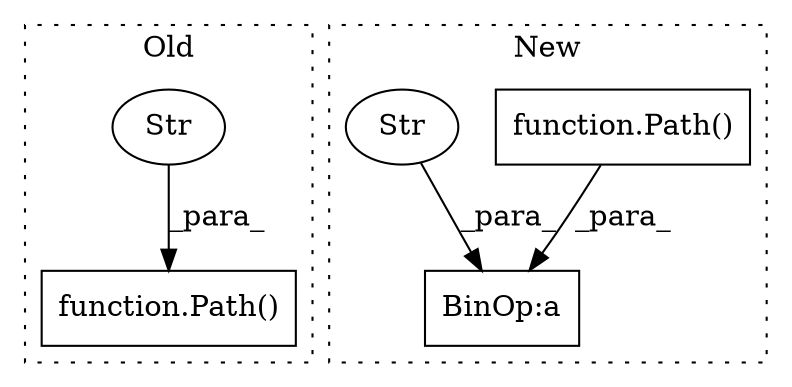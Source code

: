 digraph G {
subgraph cluster0 {
1 [label="function.Path()" a="75" s="1798,1818" l="5,1" shape="box"];
5 [label="Str" a="66" s="1803" l="15" shape="ellipse"];
label = "Old";
style="dotted";
}
subgraph cluster1 {
2 [label="function.Path()" a="75" s="1798,1811" l="5,1" shape="box"];
3 [label="BinOp:a" a="82" s="1819" l="1" shape="box"];
4 [label="Str" a="66" s="1820" l="4" shape="ellipse"];
label = "New";
style="dotted";
}
2 -> 3 [label="_para_"];
4 -> 3 [label="_para_"];
5 -> 1 [label="_para_"];
}